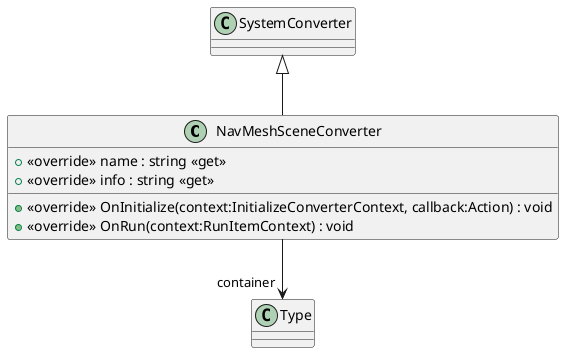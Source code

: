 @startuml
class NavMeshSceneConverter {
    + <<override>> name : string <<get>>
    + <<override>> info : string <<get>>
    + <<override>> OnInitialize(context:InitializeConverterContext, callback:Action) : void
    + <<override>> OnRun(context:RunItemContext) : void
}
SystemConverter <|-- NavMeshSceneConverter
NavMeshSceneConverter --> "container" Type
@enduml
